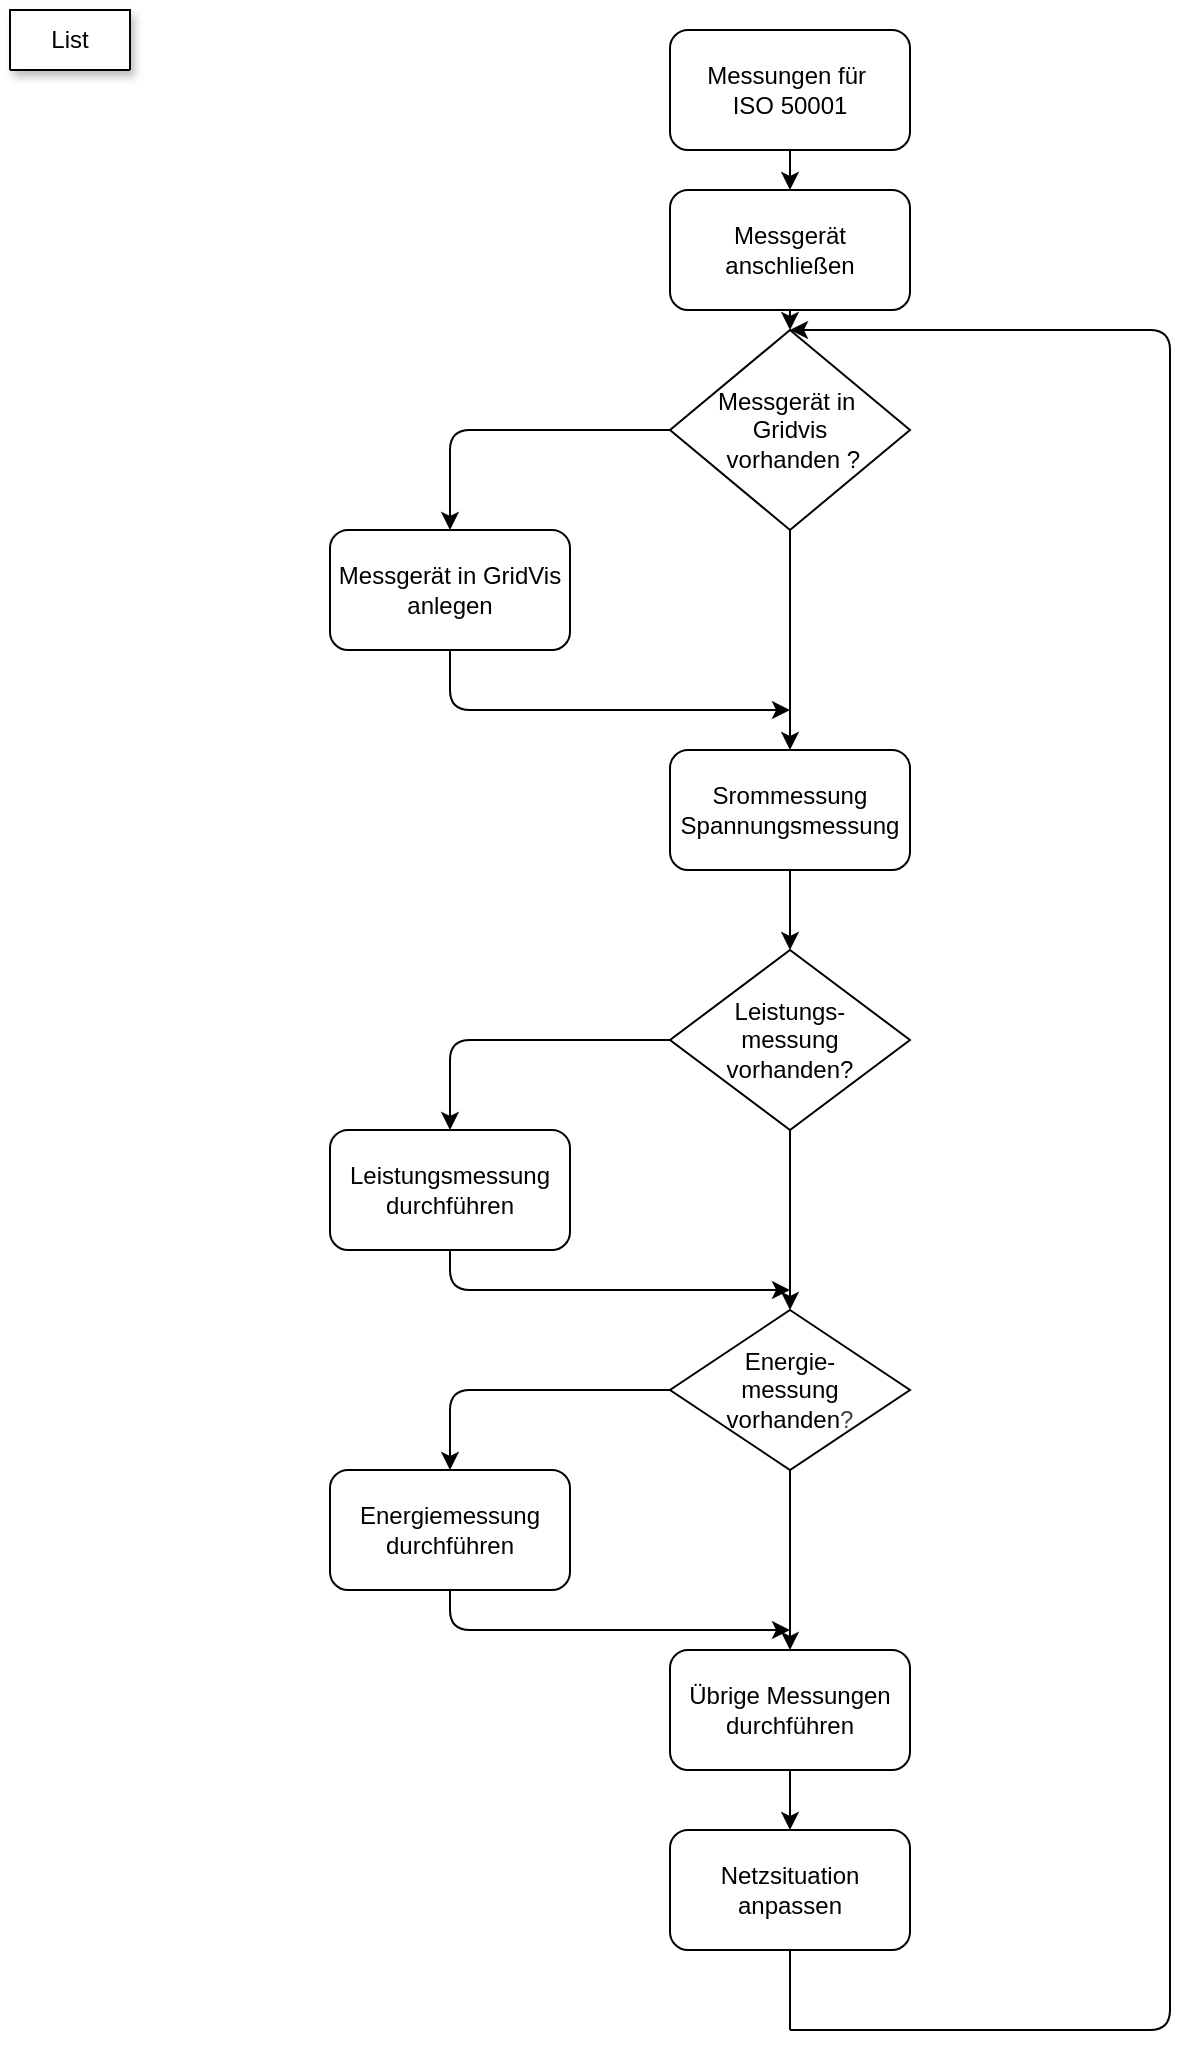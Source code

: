 <mxfile>
    <diagram id="4eLtooiQfZ8Az5qQMPbC" name="Page-1">
        <mxGraphModel dx="1188" dy="734" grid="1" gridSize="10" guides="1" tooltips="1" connect="1" arrows="1" fold="1" page="1" pageScale="1" pageWidth="850" pageHeight="1100" math="0" shadow="0">
            <root>
                <mxCell id="0"/>
                <mxCell id="1" parent="0"/>
                <mxCell id="10" style="edgeStyle=none;html=1;exitX=0.5;exitY=1;exitDx=0;exitDy=0;entryX=0.5;entryY=0;entryDx=0;entryDy=0;" edge="1" parent="1" source="2" target="3">
                    <mxGeometry relative="1" as="geometry"/>
                </mxCell>
                <mxCell id="2" value="Messungen für&amp;nbsp;&lt;div&gt;ISO 50001&lt;/div&gt;" style="rounded=1;whiteSpace=wrap;html=1;" vertex="1" parent="1">
                    <mxGeometry x="350" y="40" width="120" height="60" as="geometry"/>
                </mxCell>
                <mxCell id="9" style="edgeStyle=none;html=1;exitX=0.5;exitY=1;exitDx=0;exitDy=0;entryX=0.5;entryY=0;entryDx=0;entryDy=0;" edge="1" parent="1" source="3" target="4">
                    <mxGeometry relative="1" as="geometry"/>
                </mxCell>
                <mxCell id="3" value="Messgerät anschließen" style="rounded=1;whiteSpace=wrap;html=1;" vertex="1" parent="1">
                    <mxGeometry x="350" y="120" width="120" height="60" as="geometry"/>
                </mxCell>
                <mxCell id="7" value="" style="edgeStyle=none;html=1;" edge="1" parent="1" source="4" target="6">
                    <mxGeometry relative="1" as="geometry"/>
                </mxCell>
                <mxCell id="8" style="edgeStyle=none;html=1;entryX=0.5;entryY=0;entryDx=0;entryDy=0;" edge="1" parent="1" source="4" target="5">
                    <mxGeometry relative="1" as="geometry">
                        <Array as="points">
                            <mxPoint x="240" y="240"/>
                        </Array>
                    </mxGeometry>
                </mxCell>
                <mxCell id="4" value="Messgerät in&amp;nbsp;&lt;div&gt;Gridvis&lt;/div&gt;&lt;div&gt;&amp;nbsp;vorhanden ?&lt;/div&gt;" style="rhombus;whiteSpace=wrap;html=1;" vertex="1" parent="1">
                    <mxGeometry x="350" y="190" width="120" height="100" as="geometry"/>
                </mxCell>
                <mxCell id="11" style="edgeStyle=none;html=1;exitX=0.5;exitY=1;exitDx=0;exitDy=0;" edge="1" parent="1" source="5">
                    <mxGeometry relative="1" as="geometry">
                        <mxPoint x="410" y="380" as="targetPoint"/>
                        <Array as="points">
                            <mxPoint x="240" y="380"/>
                        </Array>
                    </mxGeometry>
                </mxCell>
                <mxCell id="5" value="Messgerät in GridVis anlegen" style="rounded=1;whiteSpace=wrap;html=1;" vertex="1" parent="1">
                    <mxGeometry x="180" y="290" width="120" height="60" as="geometry"/>
                </mxCell>
                <mxCell id="13" style="edgeStyle=none;html=1;exitX=0.5;exitY=1;exitDx=0;exitDy=0;entryX=0.5;entryY=0;entryDx=0;entryDy=0;" edge="1" parent="1" source="6" target="14">
                    <mxGeometry relative="1" as="geometry">
                        <mxPoint x="410" y="480" as="targetPoint"/>
                    </mxGeometry>
                </mxCell>
                <mxCell id="6" value="Srommessung&lt;div&gt;Spannungsmessung&lt;/div&gt;" style="rounded=1;whiteSpace=wrap;html=1;" vertex="1" parent="1">
                    <mxGeometry x="350" y="400" width="120" height="60" as="geometry"/>
                </mxCell>
                <mxCell id="20" style="edgeStyle=none;html=1;entryX=0.5;entryY=0;entryDx=0;entryDy=0;" edge="1" parent="1" source="14" target="15">
                    <mxGeometry relative="1" as="geometry">
                        <Array as="points">
                            <mxPoint x="240" y="545"/>
                        </Array>
                    </mxGeometry>
                </mxCell>
                <mxCell id="24" value="" style="edgeStyle=none;html=1;" edge="1" parent="1" source="14" target="16">
                    <mxGeometry relative="1" as="geometry"/>
                </mxCell>
                <mxCell id="14" value="Leistungs-&lt;div&gt;messung&lt;/div&gt;&lt;div&gt;vorhanden?&lt;/div&gt;" style="rhombus;whiteSpace=wrap;html=1;" vertex="1" parent="1">
                    <mxGeometry x="350" y="500" width="120" height="90" as="geometry"/>
                </mxCell>
                <mxCell id="21" style="edgeStyle=none;html=1;exitX=0.5;exitY=1;exitDx=0;exitDy=0;entryX=0.5;entryY=0;entryDx=0;entryDy=0;" edge="1" parent="1">
                    <mxGeometry relative="1" as="geometry">
                        <mxPoint x="240" y="640" as="sourcePoint"/>
                        <mxPoint x="410" y="670" as="targetPoint"/>
                        <Array as="points">
                            <mxPoint x="240" y="670"/>
                        </Array>
                    </mxGeometry>
                </mxCell>
                <mxCell id="15" value="Leistungsmessung durchführen" style="rounded=1;whiteSpace=wrap;html=1;" vertex="1" parent="1">
                    <mxGeometry x="180" y="590" width="120" height="60" as="geometry"/>
                </mxCell>
                <mxCell id="22" style="edgeStyle=none;html=1;entryX=0.5;entryY=0;entryDx=0;entryDy=0;" edge="1" parent="1" source="16" target="17">
                    <mxGeometry relative="1" as="geometry">
                        <Array as="points">
                            <mxPoint x="240" y="720"/>
                        </Array>
                    </mxGeometry>
                </mxCell>
                <mxCell id="25" value="" style="edgeStyle=none;html=1;" edge="1" parent="1" source="16" target="18">
                    <mxGeometry relative="1" as="geometry"/>
                </mxCell>
                <mxCell id="16" value="Energie-&lt;div&gt;messung&lt;/div&gt;&lt;div&gt;vorhanden&lt;span style=&quot;color: rgb(63, 63, 63); background-color: transparent;&quot;&gt;?&lt;/span&gt;&lt;/div&gt;" style="rhombus;whiteSpace=wrap;html=1;" vertex="1" parent="1">
                    <mxGeometry x="350" y="680" width="120" height="80" as="geometry"/>
                </mxCell>
                <mxCell id="23" style="edgeStyle=none;html=1;exitX=0.5;exitY=1;exitDx=0;exitDy=0;entryX=0.5;entryY=0;entryDx=0;entryDy=0;" edge="1" parent="1">
                    <mxGeometry relative="1" as="geometry">
                        <mxPoint x="240" y="810" as="sourcePoint"/>
                        <mxPoint x="410" y="840" as="targetPoint"/>
                        <Array as="points">
                            <mxPoint x="240" y="840"/>
                        </Array>
                    </mxGeometry>
                </mxCell>
                <mxCell id="17" value="Energiemessung&lt;div&gt;durchführen&lt;/div&gt;" style="rounded=1;whiteSpace=wrap;html=1;" vertex="1" parent="1">
                    <mxGeometry x="180" y="760" width="120" height="60" as="geometry"/>
                </mxCell>
                <mxCell id="26" value="" style="edgeStyle=none;html=1;" edge="1" parent="1" source="18" target="19">
                    <mxGeometry relative="1" as="geometry"/>
                </mxCell>
                <mxCell id="18" value="Übrige Messungen durchführen" style="rounded=1;whiteSpace=wrap;html=1;" vertex="1" parent="1">
                    <mxGeometry x="350" y="850" width="120" height="60" as="geometry"/>
                </mxCell>
                <mxCell id="19" value="Netzsituation anpassen" style="rounded=1;whiteSpace=wrap;html=1;" vertex="1" parent="1">
                    <mxGeometry x="350" y="940" width="120" height="60" as="geometry"/>
                </mxCell>
                <mxCell id="28" value="" style="endArrow=none;html=1;exitX=0.5;exitY=1;exitDx=0;exitDy=0;" edge="1" parent="1" source="19">
                    <mxGeometry width="50" height="50" relative="1" as="geometry">
                        <mxPoint x="590" y="700" as="sourcePoint"/>
                        <mxPoint x="410" y="1040" as="targetPoint"/>
                    </mxGeometry>
                </mxCell>
                <mxCell id="29" value="" style="endArrow=classic;html=1;entryX=0.5;entryY=0;entryDx=0;entryDy=0;" edge="1" parent="1" target="4">
                    <mxGeometry width="50" height="50" relative="1" as="geometry">
                        <mxPoint x="410" y="1040" as="sourcePoint"/>
                        <mxPoint x="640" y="860" as="targetPoint"/>
                        <Array as="points">
                            <mxPoint x="600" y="1040"/>
                            <mxPoint x="600" y="190"/>
                        </Array>
                    </mxGeometry>
                </mxCell>
                <mxCell id="42" value="List" style="swimlane;fontStyle=0;childLayout=stackLayout;horizontal=1;startSize=30;horizontalStack=0;resizeParent=1;resizeParentMax=0;resizeLast=0;collapsible=1;marginBottom=0;whiteSpace=wrap;html=1;absoluteArcSize=0;shadow=1;rounded=1;glass=0;aspect=fixed;" vertex="1" collapsed="1" parent="1">
                    <mxGeometry x="20" y="30" width="60" height="30" as="geometry">
                        <mxRectangle x="20" y="30" width="141.09" height="390" as="alternateBounds"/>
                    </mxGeometry>
                </mxCell>
                <mxCell id="43" value="PAC3220" style="text;strokeColor=none;fillColor=none;align=left;verticalAlign=middle;spacingLeft=4;spacingRight=4;overflow=hidden;points=[[0,0.5],[1,0.5]];portConstraint=eastwest;rotatable=0;whiteSpace=wrap;html=1;" vertex="1" parent="42">
                    <mxGeometry y="30" width="141.09" height="30" as="geometry"/>
                </mxCell>
                <mxCell id="44" value="PAC4220" style="text;strokeColor=none;fillColor=none;align=left;verticalAlign=middle;spacingLeft=4;spacingRight=4;overflow=hidden;points=[[0,0.5],[1,0.5]];portConstraint=eastwest;rotatable=0;whiteSpace=wrap;html=1;" vertex="1" parent="42">
                    <mxGeometry y="60" width="141.09" height="30" as="geometry"/>
                </mxCell>
                <mxCell id="45" value="SimoCode pro V PN" style="text;strokeColor=none;fillColor=none;align=left;verticalAlign=middle;spacingLeft=4;spacingRight=4;overflow=hidden;points=[[0,0.5],[1,0.5]];portConstraint=eastwest;rotatable=0;whiteSpace=wrap;html=1;" vertex="1" parent="42">
                    <mxGeometry y="90" width="141.09" height="30" as="geometry"/>
                </mxCell>
                <mxCell id="46" value="ET200SP EM CT HF" style="text;strokeColor=none;fillColor=none;align=left;verticalAlign=middle;spacingLeft=4;spacingRight=4;overflow=hidden;points=[[0,0.5],[1,0.5]];portConstraint=eastwest;rotatable=0;whiteSpace=wrap;html=1;" vertex="1" parent="42">
                    <mxGeometry y="120" width="141.09" height="30" as="geometry"/>
                </mxCell>
                <mxCell id="47" value="ET200SP EM RC HF" style="text;strokeColor=none;fillColor=none;align=left;verticalAlign=middle;spacingLeft=4;spacingRight=4;overflow=hidden;points=[[0,0.5],[1,0.5]];portConstraint=eastwest;rotatable=0;whiteSpace=wrap;html=1;" vertex="1" parent="42">
                    <mxGeometry y="150" width="141.09" height="30" as="geometry"/>
                </mxCell>
                <mxCell id="48" value="3VA2" style="text;strokeColor=none;fillColor=none;align=left;verticalAlign=middle;spacingLeft=4;spacingRight=4;overflow=hidden;points=[[0,0.5],[1,0.5]];portConstraint=eastwest;rotatable=0;whiteSpace=wrap;html=1;" vertex="1" parent="42">
                    <mxGeometry y="180" width="141.09" height="30" as="geometry"/>
                </mxCell>
                <mxCell id="49" value="3WA&amp;nbsp;" style="text;strokeColor=none;fillColor=none;align=left;verticalAlign=middle;spacingLeft=4;spacingRight=4;overflow=hidden;points=[[0,0.5],[1,0.5]];portConstraint=eastwest;rotatable=0;whiteSpace=wrap;html=1;" vertex="1" parent="42">
                    <mxGeometry y="210" width="141.09" height="30" as="geometry"/>
                </mxCell>
                <mxCell id="50" value="Emax 2.2" style="text;strokeColor=none;fillColor=none;align=left;verticalAlign=middle;spacingLeft=4;spacingRight=4;overflow=hidden;points=[[0,0.5],[1,0.5]];portConstraint=eastwest;rotatable=0;whiteSpace=wrap;html=1;" vertex="1" parent="42">
                    <mxGeometry y="240" width="141.09" height="30" as="geometry"/>
                </mxCell>
                <mxCell id="51" value="UMG 96RM-PN" style="text;strokeColor=none;fillColor=none;align=left;verticalAlign=middle;spacingLeft=4;spacingRight=4;overflow=hidden;points=[[0,0.5],[1,0.5]];portConstraint=eastwest;rotatable=0;whiteSpace=wrap;html=1;" vertex="1" parent="42">
                    <mxGeometry y="270" width="141.09" height="30" as="geometry"/>
                </mxCell>
                <mxCell id="56" value="UMG 96PA" style="text;strokeColor=none;fillColor=none;align=left;verticalAlign=middle;spacingLeft=4;spacingRight=4;overflow=hidden;points=[[0,0.5],[1,0.5]];portConstraint=eastwest;rotatable=0;whiteSpace=wrap;html=1;" vertex="1" parent="42">
                    <mxGeometry y="300" width="141.09" height="30" as="geometry"/>
                </mxCell>
                <mxCell id="55" value="UMG 509-PRO" style="text;strokeColor=none;fillColor=none;align=left;verticalAlign=middle;spacingLeft=4;spacingRight=4;overflow=hidden;points=[[0,0.5],[1,0.5]];portConstraint=eastwest;rotatable=0;whiteSpace=wrap;html=1;" vertex="1" parent="42">
                    <mxGeometry y="330" width="141.09" height="30" as="geometry"/>
                </mxCell>
                <mxCell id="54" value="PLVarioNet-II" style="text;strokeColor=none;fillColor=none;align=left;verticalAlign=middle;spacingLeft=4;spacingRight=4;overflow=hidden;points=[[0,0.5],[1,0.5]];portConstraint=eastwest;rotatable=0;whiteSpace=wrap;html=1;" vertex="1" parent="42">
                    <mxGeometry y="360" width="141.09" height="30" as="geometry"/>
                </mxCell>
            </root>
        </mxGraphModel>
    </diagram>
</mxfile>